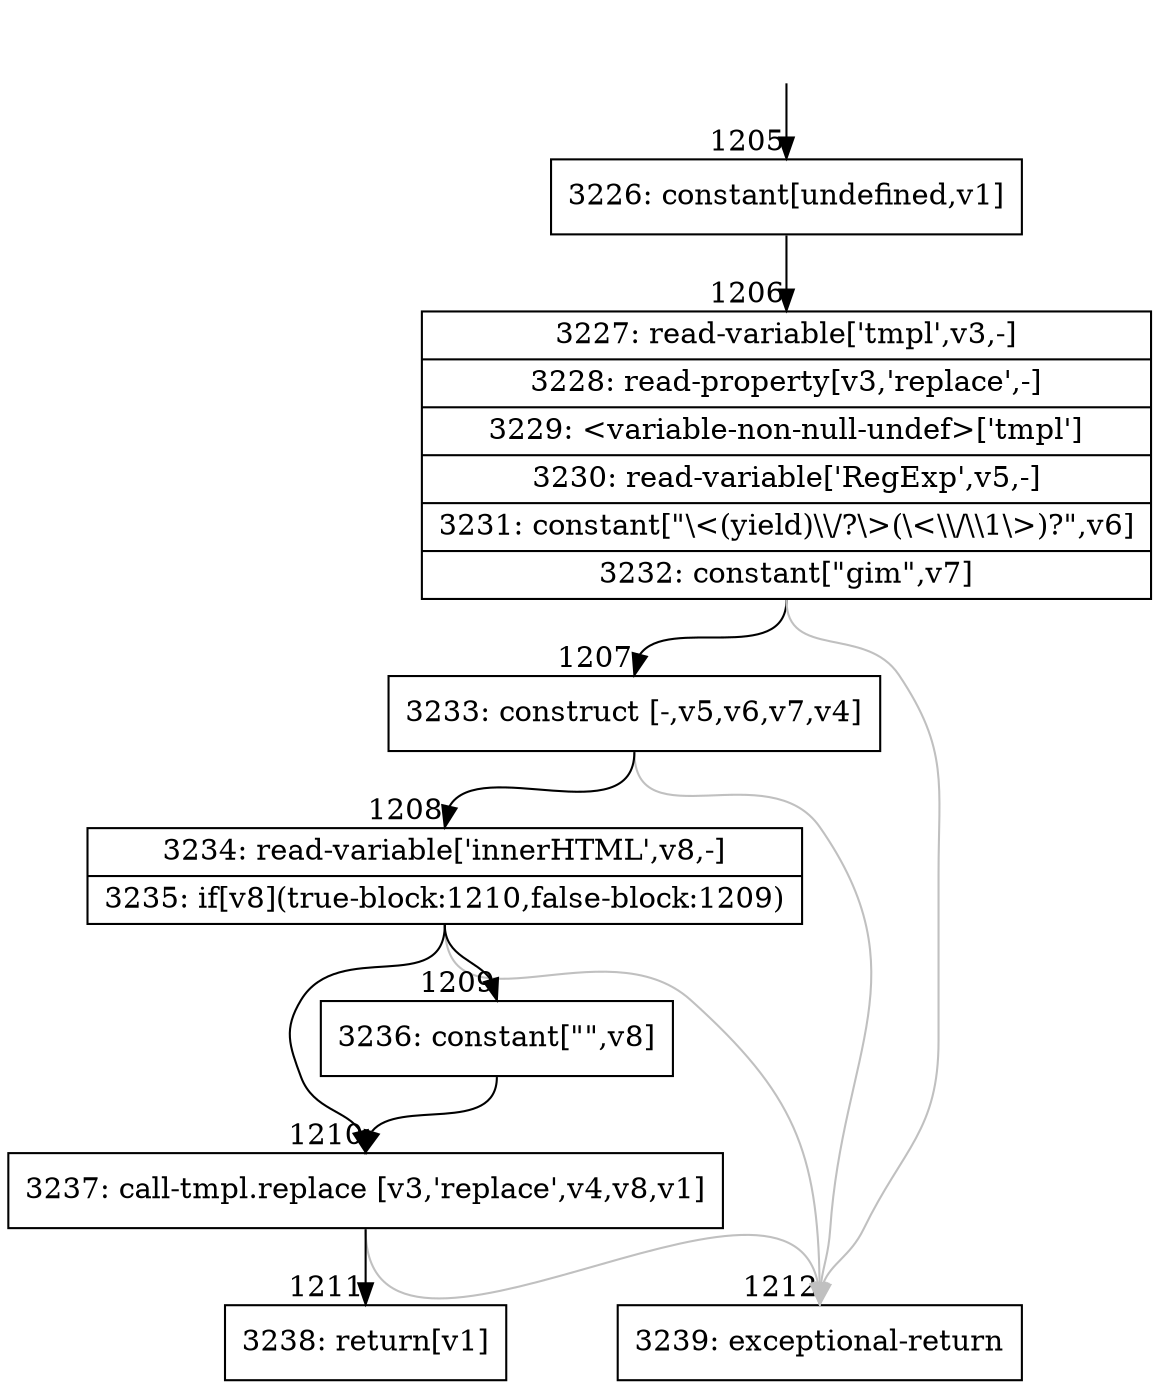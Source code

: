digraph {
rankdir="TD"
BB_entry90[shape=none,label=""];
BB_entry90 -> BB1205 [tailport=s, headport=n, headlabel="    1205"]
BB1205 [shape=record label="{3226: constant[undefined,v1]}" ] 
BB1205 -> BB1206 [tailport=s, headport=n, headlabel="      1206"]
BB1206 [shape=record label="{3227: read-variable['tmpl',v3,-]|3228: read-property[v3,'replace',-]|3229: \<variable-non-null-undef\>['tmpl']|3230: read-variable['RegExp',v5,-]|3231: constant[\"\\\<(yield)\\\\/?\\\>(\\\<\\\\/\\\\1\\\>)?\",v6]|3232: constant[\"gim\",v7]}" ] 
BB1206 -> BB1207 [tailport=s, headport=n, headlabel="      1207"]
BB1206 -> BB1212 [tailport=s, headport=n, color=gray, headlabel="      1212"]
BB1207 [shape=record label="{3233: construct [-,v5,v6,v7,v4]}" ] 
BB1207 -> BB1208 [tailport=s, headport=n, headlabel="      1208"]
BB1207 -> BB1212 [tailport=s, headport=n, color=gray]
BB1208 [shape=record label="{3234: read-variable['innerHTML',v8,-]|3235: if[v8](true-block:1210,false-block:1209)}" ] 
BB1208 -> BB1210 [tailport=s, headport=n, headlabel="      1210"]
BB1208 -> BB1209 [tailport=s, headport=n, headlabel="      1209"]
BB1208 -> BB1212 [tailport=s, headport=n, color=gray]
BB1209 [shape=record label="{3236: constant[\"\",v8]}" ] 
BB1209 -> BB1210 [tailport=s, headport=n]
BB1210 [shape=record label="{3237: call-tmpl.replace [v3,'replace',v4,v8,v1]}" ] 
BB1210 -> BB1211 [tailport=s, headport=n, headlabel="      1211"]
BB1210 -> BB1212 [tailport=s, headport=n, color=gray]
BB1211 [shape=record label="{3238: return[v1]}" ] 
BB1212 [shape=record label="{3239: exceptional-return}" ] 
//#$~ 1043
}
